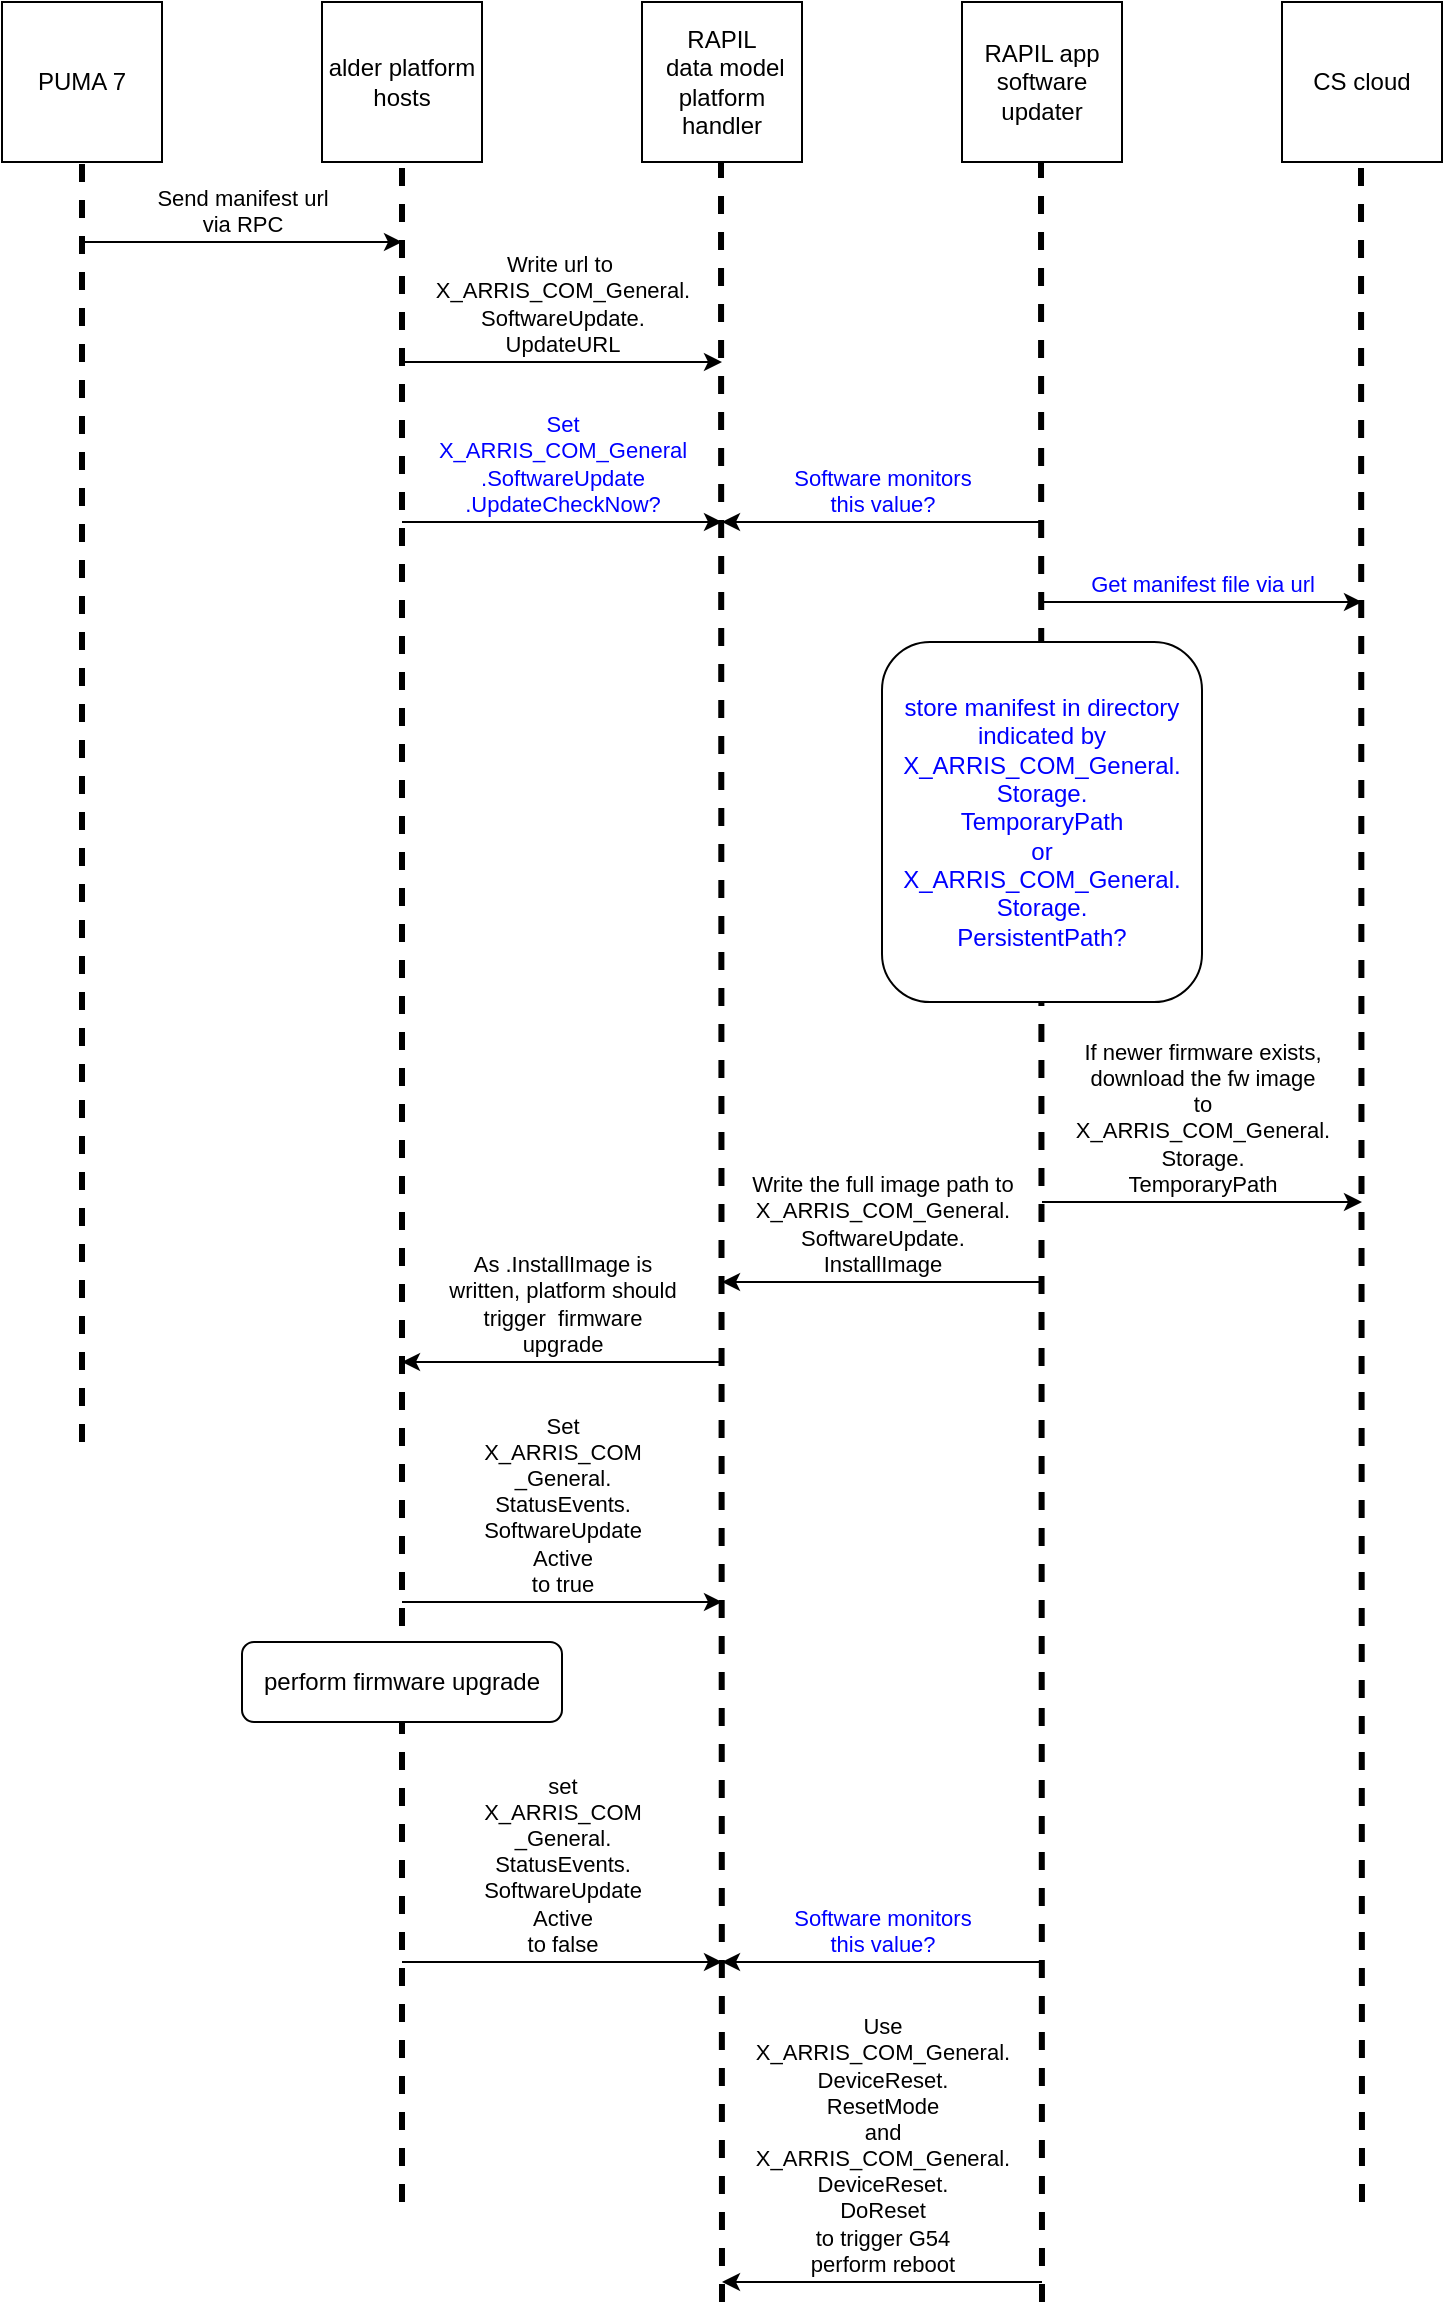 <mxfile version="20.2.3" type="github">
  <diagram name="Page-1" id="74e2e168-ea6b-b213-b513-2b3c1d86103e">
    <mxGraphModel dx="782" dy="1363" grid="1" gridSize="10" guides="1" tooltips="1" connect="1" arrows="1" fold="1" page="1" pageScale="1" pageWidth="1100" pageHeight="850" background="none" math="0" shadow="0">
      <root>
        <mxCell id="0" />
        <mxCell id="1" parent="0" />
        <mxCell id="jdenM_Pm6bT-UXlrKvNA-3" value="PUMA 7" style="rounded=0;whiteSpace=wrap;html=1;" vertex="1" parent="1">
          <mxGeometry x="40" y="-840" width="80" height="80" as="geometry" />
        </mxCell>
        <mxCell id="jdenM_Pm6bT-UXlrKvNA-5" value="alder platform hosts" style="rounded=0;whiteSpace=wrap;html=1;" vertex="1" parent="1">
          <mxGeometry x="200" y="-840" width="80" height="80" as="geometry" />
        </mxCell>
        <mxCell id="jdenM_Pm6bT-UXlrKvNA-7" value="" style="endArrow=none;dashed=1;html=1;rounded=0;entryX=0.5;entryY=1;entryDx=0;entryDy=0;strokeWidth=3;" edge="1" parent="1" target="jdenM_Pm6bT-UXlrKvNA-3">
          <mxGeometry width="50" height="50" relative="1" as="geometry">
            <mxPoint x="80" y="-120" as="sourcePoint" />
            <mxPoint x="270" y="160" as="targetPoint" />
          </mxGeometry>
        </mxCell>
        <mxCell id="jdenM_Pm6bT-UXlrKvNA-9" value="RAPIL&lt;br&gt;&amp;nbsp;data model platform &lt;br&gt;handler" style="rounded=0;whiteSpace=wrap;html=1;" vertex="1" parent="1">
          <mxGeometry x="360" y="-840" width="80" height="80" as="geometry" />
        </mxCell>
        <mxCell id="jdenM_Pm6bT-UXlrKvNA-10" value="RAPIL app&lt;br&gt;software updater" style="rounded=0;whiteSpace=wrap;html=1;" vertex="1" parent="1">
          <mxGeometry x="520" y="-840" width="80" height="80" as="geometry" />
        </mxCell>
        <mxCell id="jdenM_Pm6bT-UXlrKvNA-12" value="" style="endArrow=none;dashed=1;html=1;rounded=0;entryX=0.5;entryY=1;entryDx=0;entryDy=0;strokeWidth=3;" edge="1" parent="1" target="jdenM_Pm6bT-UXlrKvNA-5">
          <mxGeometry width="50" height="50" relative="1" as="geometry">
            <mxPoint x="240" y="260" as="sourcePoint" />
            <mxPoint x="190" y="-650" as="targetPoint" />
          </mxGeometry>
        </mxCell>
        <mxCell id="jdenM_Pm6bT-UXlrKvNA-13" value="" style="endArrow=none;dashed=1;html=1;rounded=0;entryX=0.5;entryY=1;entryDx=0;entryDy=0;strokeWidth=3;" edge="1" parent="1">
          <mxGeometry width="50" height="50" relative="1" as="geometry">
            <mxPoint x="400" y="310" as="sourcePoint" />
            <mxPoint x="399.5" y="-760" as="targetPoint" />
          </mxGeometry>
        </mxCell>
        <mxCell id="jdenM_Pm6bT-UXlrKvNA-14" value="" style="endArrow=none;dashed=1;html=1;rounded=0;entryX=0.5;entryY=1;entryDx=0;entryDy=0;strokeWidth=3;" edge="1" parent="1">
          <mxGeometry width="50" height="50" relative="1" as="geometry">
            <mxPoint x="560" y="310" as="sourcePoint" />
            <mxPoint x="559.5" y="-760" as="targetPoint" />
          </mxGeometry>
        </mxCell>
        <mxCell id="jdenM_Pm6bT-UXlrKvNA-15" value="Send manifest url&lt;br&gt;via RPC" style="endArrow=classic;html=1;rounded=0;labelPosition=center;verticalLabelPosition=top;align=center;verticalAlign=bottom;" edge="1" parent="1">
          <mxGeometry width="50" height="50" relative="1" as="geometry">
            <mxPoint x="80" y="-720" as="sourcePoint" />
            <mxPoint x="240" y="-720" as="targetPoint" />
            <Array as="points" />
          </mxGeometry>
        </mxCell>
        <mxCell id="jdenM_Pm6bT-UXlrKvNA-16" value="Write url to&amp;nbsp;&lt;br&gt;&lt;span style=&quot;font-size: 11px;&quot;&gt;X_ARRIS_COM_General.&lt;br&gt;SoftwareUpdate.&lt;br&gt;UpdateURL&lt;/span&gt;" style="endArrow=classic;html=1;rounded=0;labelPosition=center;verticalLabelPosition=top;align=center;verticalAlign=bottom;" edge="1" parent="1">
          <mxGeometry width="50" height="50" relative="1" as="geometry">
            <mxPoint x="240" y="-660" as="sourcePoint" />
            <mxPoint x="400" y="-660" as="targetPoint" />
          </mxGeometry>
        </mxCell>
        <mxCell id="jdenM_Pm6bT-UXlrKvNA-18" value="&lt;font color=&quot;#0000ff&quot;&gt;Set&lt;br&gt;X_ARRIS_COM_General&lt;br&gt;.SoftwareUpdate&lt;br&gt;.UpdateCheckNow?&lt;/font&gt;" style="endArrow=classic;html=1;rounded=0;labelPosition=center;verticalLabelPosition=top;align=center;verticalAlign=bottom;" edge="1" parent="1">
          <mxGeometry width="50" height="50" relative="1" as="geometry">
            <mxPoint x="240" y="-580" as="sourcePoint" />
            <mxPoint x="400" y="-580" as="targetPoint" />
            <Array as="points">
              <mxPoint x="320" y="-580" />
            </Array>
          </mxGeometry>
        </mxCell>
        <mxCell id="jdenM_Pm6bT-UXlrKvNA-19" value="Software monitors&lt;br&gt;this value?" style="endArrow=classic;html=1;rounded=0;fontColor=#0000FF;labelPosition=center;verticalLabelPosition=top;align=center;verticalAlign=bottom;" edge="1" parent="1">
          <mxGeometry width="50" height="50" relative="1" as="geometry">
            <mxPoint x="560" y="-580" as="sourcePoint" />
            <mxPoint x="400" y="-580" as="targetPoint" />
          </mxGeometry>
        </mxCell>
        <mxCell id="jdenM_Pm6bT-UXlrKvNA-20" value="CS cloud" style="rounded=0;whiteSpace=wrap;html=1;" vertex="1" parent="1">
          <mxGeometry x="680" y="-840" width="80" height="80" as="geometry" />
        </mxCell>
        <mxCell id="jdenM_Pm6bT-UXlrKvNA-21" value="" style="endArrow=none;dashed=1;html=1;rounded=0;entryX=0.5;entryY=1;entryDx=0;entryDy=0;strokeWidth=3;" edge="1" parent="1">
          <mxGeometry width="50" height="50" relative="1" as="geometry">
            <mxPoint x="720" y="260" as="sourcePoint" />
            <mxPoint x="719.5" y="-760" as="targetPoint" />
          </mxGeometry>
        </mxCell>
        <mxCell id="jdenM_Pm6bT-UXlrKvNA-22" value="Get manifest file via url" style="endArrow=classic;html=1;rounded=0;fontColor=#0000FF;labelPosition=center;verticalLabelPosition=top;align=center;verticalAlign=bottom;" edge="1" parent="1">
          <mxGeometry width="50" height="50" relative="1" as="geometry">
            <mxPoint x="560" y="-540" as="sourcePoint" />
            <mxPoint x="720" y="-540" as="targetPoint" />
          </mxGeometry>
        </mxCell>
        <mxCell id="jdenM_Pm6bT-UXlrKvNA-24" value="store manifest in directory indicated by&lt;br&gt;X_ARRIS_COM_General.&lt;br&gt;Storage.&lt;br&gt;TemporaryPath&lt;br&gt;or&lt;br&gt;X_ARRIS_COM_General.&lt;br&gt;Storage.&lt;br&gt;PersistentPath?" style="rounded=1;whiteSpace=wrap;html=1;fontColor=#0000FF;" vertex="1" parent="1">
          <mxGeometry x="480" y="-520" width="160" height="180" as="geometry" />
        </mxCell>
        <mxCell id="jdenM_Pm6bT-UXlrKvNA-25" value="If newer firmware exists,&lt;br&gt;download the fw image&lt;br&gt;to&lt;br&gt;&lt;span style=&quot;font-size: 11px;&quot;&gt;X_ARRIS_COM_General.&lt;br&gt;Storage.&lt;br&gt;TemporaryPath&lt;/span&gt;" style="endArrow=classic;html=1;rounded=0;fontColor=#000000;labelPosition=center;verticalLabelPosition=top;align=center;verticalAlign=bottom;" edge="1" parent="1">
          <mxGeometry width="50" height="50" relative="1" as="geometry">
            <mxPoint x="560" y="-240" as="sourcePoint" />
            <mxPoint x="720" y="-240" as="targetPoint" />
            <Array as="points">
              <mxPoint x="640" y="-240" />
            </Array>
          </mxGeometry>
        </mxCell>
        <mxCell id="jdenM_Pm6bT-UXlrKvNA-26" value="Write the full image path to&lt;br&gt;&lt;span style=&quot;font-size: 11px;&quot;&gt;X_ARRIS_COM_General.&lt;br&gt;SoftwareUpdate.&lt;br&gt;InstallImage&lt;/span&gt;" style="endArrow=classic;html=1;rounded=0;fontColor=#000000;labelPosition=center;verticalLabelPosition=top;align=center;verticalAlign=bottom;" edge="1" parent="1">
          <mxGeometry width="50" height="50" relative="1" as="geometry">
            <mxPoint x="560" y="-200" as="sourcePoint" />
            <mxPoint x="400" y="-200" as="targetPoint" />
          </mxGeometry>
        </mxCell>
        <mxCell id="jdenM_Pm6bT-UXlrKvNA-27" value="As .InstallImage is&lt;br&gt;written, platform should&lt;br&gt;trigger&amp;nbsp;&amp;nbsp;firmware &lt;br&gt;upgrade" style="endArrow=classic;html=1;rounded=0;fontColor=#000000;labelPosition=center;verticalLabelPosition=top;align=center;verticalAlign=bottom;" edge="1" parent="1">
          <mxGeometry width="50" height="50" relative="1" as="geometry">
            <mxPoint x="400" y="-160" as="sourcePoint" />
            <mxPoint x="240" y="-160" as="targetPoint" />
          </mxGeometry>
        </mxCell>
        <mxCell id="jdenM_Pm6bT-UXlrKvNA-29" value="perform firmware upgrade" style="rounded=1;whiteSpace=wrap;html=1;fontColor=#000000;" vertex="1" parent="1">
          <mxGeometry x="160" y="-20" width="160" height="40" as="geometry" />
        </mxCell>
        <mxCell id="jdenM_Pm6bT-UXlrKvNA-31" value="Software monitors&lt;br&gt;this value?" style="endArrow=classic;html=1;rounded=0;fontColor=#0000FF;labelPosition=center;verticalLabelPosition=top;align=center;verticalAlign=bottom;" edge="1" parent="1">
          <mxGeometry width="50" height="50" relative="1" as="geometry">
            <mxPoint x="560" y="140" as="sourcePoint" />
            <mxPoint x="400" y="140" as="targetPoint" />
          </mxGeometry>
        </mxCell>
        <mxCell id="jdenM_Pm6bT-UXlrKvNA-32" value="Use&lt;br&gt;X_ARRIS_COM_General.&lt;br&gt;DeviceReset.&lt;br&gt;ResetMode&lt;br&gt;and&lt;br&gt;&lt;span style=&quot;font-size: 11px;&quot;&gt;X_ARRIS_COM_General.&lt;br&gt;DeviceReset.&lt;br&gt;DoReset&lt;br&gt;&lt;/span&gt;to trigger G54&lt;br&gt;perform reboot" style="endArrow=classic;html=1;rounded=0;fontColor=#000000;labelPosition=center;verticalLabelPosition=top;align=center;verticalAlign=bottom;" edge="1" parent="1">
          <mxGeometry width="50" height="50" relative="1" as="geometry">
            <mxPoint x="560" y="300" as="sourcePoint" />
            <mxPoint x="400" y="300" as="targetPoint" />
          </mxGeometry>
        </mxCell>
        <mxCell id="jdenM_Pm6bT-UXlrKvNA-33" value="Set&lt;br&gt;&lt;div&gt;&lt;span style=&quot;font-size: 11px;&quot;&gt;X_ARRIS_COM&lt;/span&gt;&lt;/div&gt;&lt;div&gt;&lt;span style=&quot;font-size: 11px;&quot;&gt;_General.&lt;/span&gt;&lt;/div&gt;&lt;div&gt;&lt;span style=&quot;font-size: 11px;&quot;&gt;StatusEvents.&lt;/span&gt;&lt;/div&gt;&lt;div&gt;&lt;span style=&quot;font-size: 11px;&quot;&gt;SoftwareUpdate&lt;/span&gt;&lt;/div&gt;&lt;div&gt;&lt;span style=&quot;font-size: 11px;&quot;&gt;Active&lt;/span&gt;&lt;/div&gt;&lt;div&gt;&lt;span style=&quot;font-size: 11px;&quot;&gt;to&amp;nbsp;&lt;/span&gt;true&lt;/div&gt;" style="endArrow=classic;html=1;rounded=0;fontColor=#000000;strokeWidth=1;labelPosition=center;verticalLabelPosition=top;align=center;verticalAlign=bottom;" edge="1" parent="1">
          <mxGeometry width="50" height="50" relative="1" as="geometry">
            <mxPoint x="240" y="-40" as="sourcePoint" />
            <mxPoint x="400" y="-40" as="targetPoint" />
          </mxGeometry>
        </mxCell>
        <mxCell id="jdenM_Pm6bT-UXlrKvNA-36" value="set&lt;br&gt;X_ARRIS_COM&lt;br&gt;_General.&lt;br&gt;StatusEvents.&lt;br&gt;SoftwareUpdate&lt;br&gt;Active&lt;br&gt;to false" style="endArrow=classic;html=1;rounded=0;fontColor=#000000;strokeWidth=1;labelPosition=center;verticalLabelPosition=top;align=center;verticalAlign=bottom;" edge="1" parent="1">
          <mxGeometry width="50" height="50" relative="1" as="geometry">
            <mxPoint x="240" y="140" as="sourcePoint" />
            <mxPoint x="400" y="140" as="targetPoint" />
          </mxGeometry>
        </mxCell>
      </root>
    </mxGraphModel>
  </diagram>
</mxfile>
